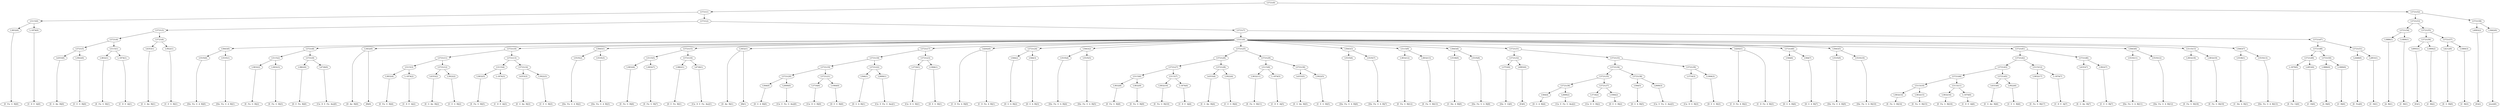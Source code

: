 digraph sample{
"L3832(0)"->"[E  Fis  G  B](0)"
"L-1874(0)"->"[C  D  E  A](0)"
"L5115(0)"->"L3832(0)"
"L5115(0)"->"L-1874(0)"
"L4353(0)"->"[E  G  Ais  B](0)"
"L3922(0)"->"[C  E  G  B](0)"
"L5721(5)"->"L4353(0)"
"L5721(5)"->"L3922(0)"
"L3832(1)"->"[E  Fis  G  B](1)"
"L-1874(1)"->"[C  D  E  A](1)"
"L5115(1)"->"L3832(1)"
"L5115(1)"->"L-1874(1)"
"L5721(4)"->"L5721(5)"
"L5721(4)"->"L5115(1)"
"L4353(1)"->"[E  G  Ais  B](1)"
"L3922(1)"->"[C  E  G  B](1)"
"L5721(6)"->"L4353(1)"
"L5721(6)"->"L3922(1)"
"L5721(3)"->"L5721(4)"
"L5721(3)"->"L5721(6)"
"L5535(0)"->"[Dis  Fis  G  A  B](0)"
"L5535(1)"->"[Dis  Fis  G  A  B](1)"
"L5643(0)"->"L5535(0)"
"L5643(0)"->"L5535(1)"
"L3832(2)"->"[E  Fis  G  B](2)"
"L3832(3)"->"[E  Fis  G  B](3)"
"L5115(2)"->"L3832(2)"
"L5115(2)"->"L3832(3)"
"L3862(0)"->"[D  E  Fis  B](0)"
"L4726(0)"->"[Cis  D  E  Fis  Ais](0)"
"L5721(9)"->"L3862(0)"
"L5721(9)"->"L4726(0)"
"L5721(8)"->"L5115(2)"
"L5721(8)"->"L5721(9)"
"L3452(0)"->"[D  Ais  B](0)"
"L3452(0)"->"[B](0)"
"L3832(4)"->"[E  Fis  G  B](4)"
"L-1874(2)"->"[C  D  E  A](2)"
"L5115(3)"->"L3832(4)"
"L5115(3)"->"L-1874(2)"
"L4353(2)"->"[E  G  Ais  B](2)"
"L3922(2)"->"[C  E  G  B](2)"
"L5721(12)"->"L4353(2)"
"L5721(12)"->"L3922(2)"
"L5721(11)"->"L5115(3)"
"L5721(11)"->"L5721(12)"
"L3832(5)"->"[E  Fis  G  B](5)"
"L-1874(3)"->"[C  D  E  A](3)"
"L5115(4)"->"L3832(5)"
"L5115(4)"->"L-1874(3)"
"L4353(3)"->"[E  G  Ais  B](3)"
"L3922(3)"->"[C  E  G  B](3)"
"L5721(14)"->"L4353(3)"
"L5721(14)"->"L3922(3)"
"L5721(13)"->"L5115(4)"
"L5721(13)"->"L5721(14)"
"L5721(10)"->"L5721(11)"
"L5721(10)"->"L5721(13)"
"L5535(2)"->"[Dis  Fis  G  A  B](2)"
"L5535(3)"->"[Dis  Fis  G  A  B](3)"
"L5643(1)"->"L5535(2)"
"L5643(1)"->"L5535(3)"
"L3832(6)"->"[E  Fis  G  B](6)"
"L3832(7)"->"[E  Fis  G  B](7)"
"L5115(5)"->"L3832(6)"
"L5115(5)"->"L3832(7)"
"L3862(1)"->"[D  E  Fis  B](1)"
"L4726(1)"->"[Cis  D  E  Fis  Ais](1)"
"L5721(16)"->"L3862(1)"
"L5721(16)"->"L4726(1)"
"L5721(15)"->"L5115(5)"
"L5721(15)"->"L5721(16)"
"L3452(1)"->"[D  Ais  B](1)"
"L3452(1)"->"[B](1)"
"L564(0)"->"[D  G  A  B](0)"
"L2600(0)"->"[Cis  E  Fis  G  Ais](0)"
"L5721(20)"->"L564(0)"
"L5721(20)"->"L2600(0)"
"L3716(0)"->"[Cis  D  G  B](0)"
"L1064(0)"->"[D  E  G  B](0)"
"L5721(21)"->"L3716(0)"
"L5721(21)"->"L1064(0)"
"L5721(19)"->"L5721(20)"
"L5721(19)"->"L5721(21)"
"L564(1)"->"[D  G  A  B](1)"
"L2600(1)"->"[Cis  E  Fis  G  Ais](1)"
"L5721(22)"->"L564(1)"
"L5721(22)"->"L2600(1)"
"L5721(18)"->"L5721(19)"
"L5721(18)"->"L5721(22)"
"L3716(1)"->"[Cis  D  G  B](1)"
"L1064(1)"->"[D  E  G  B](1)"
"L5721(23)"->"L3716(1)"
"L5721(23)"->"L1064(1)"
"L5721(17)"->"L5721(18)"
"L5721(17)"->"L5721(23)"
"L4202(0)"->"[C  D  Fis  A  B](0)"
"L4202(0)"->"[C  D  Fis  A  B](1)"
"L564(2)"->"[D  G  A  B](2)"
"L564(3)"->"[D  G  A  B](3)"
"L5721(24)"->"L564(2)"
"L5721(24)"->"L564(3)"
"L5535(4)"->"[Dis  Fis  G  A  B](4)"
"L5535(5)"->"[Dis  Fis  G  A  B](5)"
"L5643(2)"->"L5535(4)"
"L5643(2)"->"L5535(5)"
"L3832(8)"->"[E  Fis  G  B](8)"
"L3832(9)"->"[E  Fis  G  B](9)"
"L5115(6)"->"L3832(8)"
"L5115(6)"->"L3832(9)"
"L3832(10)"->"[E  Fis  G  B](10)"
"L-1874(4)"->"[C  D  E  A](4)"
"L5115(7)"->"L3832(10)"
"L5115(7)"->"L-1874(4)"
"L5721(27)"->"L5115(6)"
"L5721(27)"->"L5115(7)"
"L4353(4)"->"[E  G  Ais  B](4)"
"L3922(4)"->"[C  E  G  B](4)"
"L5721(28)"->"L4353(4)"
"L5721(28)"->"L3922(4)"
"L5721(26)"->"L5721(27)"
"L5721(26)"->"L5721(28)"
"L3832(11)"->"[E  Fis  G  B](11)"
"L-1874(5)"->"[C  D  E  A](5)"
"L5115(8)"->"L3832(11)"
"L5115(8)"->"L-1874(5)"
"L4353(5)"->"[E  G  Ais  B](5)"
"L3922(5)"->"[C  E  G  B](5)"
"L5721(30)"->"L4353(5)"
"L5721(30)"->"L3922(5)"
"L5721(29)"->"L5115(8)"
"L5721(29)"->"L5721(30)"
"L5721(25)"->"L5721(26)"
"L5721(25)"->"L5721(29)"
"L5535(6)"->"[Dis  Fis  G  A  B](6)"
"L5535(7)"->"[Dis  Fis  G  A  B](7)"
"L5643(3)"->"L5535(6)"
"L5643(3)"->"L5535(7)"
"L3832(12)"->"[E  Fis  G  B](12)"
"L3832(13)"->"[E  Fis  G  B](13)"
"L5115(9)"->"L3832(12)"
"L5115(9)"->"L3832(13)"
"L5536(0)"->"[C  Dis  A  B](0)"
"L5535(8)"->"[Dis  Fis  G  A  B](8)"
"L5643(4)"->"L5536(0)"
"L5643(4)"->"L5535(8)"
"L3753(0)"->"[Dis  E  G](0)"
"L4993(0)"->"[E](0)"
"L5721(32)"->"L3753(0)"
"L5721(32)"->"L4993(0)"
"L564(4)"->"[D  G  A  B](4)"
"L2600(2)"->"[Cis  E  Fis  G  Ais](2)"
"L5721(36)"->"L564(4)"
"L5721(36)"->"L2600(2)"
"L3716(2)"->"[Cis  D  G  B](2)"
"L1064(2)"->"[D  E  G  B](2)"
"L5721(37)"->"L3716(2)"
"L5721(37)"->"L1064(2)"
"L5721(35)"->"L5721(36)"
"L5721(35)"->"L5721(37)"
"L564(5)"->"[D  G  A  B](5)"
"L2600(3)"->"[Cis  E  Fis  G  Ais](3)"
"L5721(38)"->"L564(5)"
"L5721(38)"->"L2600(3)"
"L5721(34)"->"L5721(35)"
"L5721(34)"->"L5721(38)"
"L3716(3)"->"[Cis  D  G  B](3)"
"L1064(3)"->"[D  E  G  B](3)"
"L5721(39)"->"L3716(3)"
"L5721(39)"->"L1064(3)"
"L5721(33)"->"L5721(34)"
"L5721(33)"->"L5721(39)"
"L5721(31)"->"L5721(32)"
"L5721(31)"->"L5721(33)"
"L4202(1)"->"[C  D  Fis  A  B](2)"
"L4202(1)"->"[C  D  Fis  A  B](3)"
"L564(6)"->"[D  G  A  B](6)"
"L564(7)"->"[D  G  A  B](7)"
"L5721(40)"->"L564(6)"
"L5721(40)"->"L564(7)"
"L5535(9)"->"[Dis  Fis  G  A  B](9)"
"L5535(10)"->"[Dis  Fis  G  A  B](10)"
"L5643(5)"->"L5535(9)"
"L5643(5)"->"L5535(10)"
"L3832(14)"->"[E  Fis  G  B](14)"
"L3832(15)"->"[E  Fis  G  B](15)"
"L5115(10)"->"L3832(14)"
"L5115(10)"->"L3832(15)"
"L3832(16)"->"[E  Fis  G  B](16)"
"L-1874(6)"->"[C  D  E  A](6)"
"L5115(11)"->"L3832(16)"
"L5115(11)"->"L-1874(6)"
"L5721(44)"->"L5115(10)"
"L5721(44)"->"L5115(11)"
"L4353(6)"->"[E  G  Ais  B](6)"
"L3922(6)"->"[C  E  G  B](6)"
"L5721(45)"->"L4353(6)"
"L5721(45)"->"L3922(6)"
"L5721(43)"->"L5721(44)"
"L5721(43)"->"L5721(45)"
"L3832(17)"->"[E  Fis  G  B](17)"
"L-1874(7)"->"[C  D  E  A](7)"
"L5115(12)"->"L3832(17)"
"L5115(12)"->"L-1874(7)"
"L5721(42)"->"L5721(43)"
"L5721(42)"->"L5115(12)"
"L4353(7)"->"[E  G  Ais  B](7)"
"L3922(7)"->"[C  E  G  B](7)"
"L5721(46)"->"L4353(7)"
"L5721(46)"->"L3922(7)"
"L5721(41)"->"L5721(42)"
"L5721(41)"->"L5721(46)"
"L5535(11)"->"[Dis  Fis  G  A  B](11)"
"L5535(12)"->"[Dis  Fis  G  A  B](12)"
"L5643(6)"->"L5535(11)"
"L5643(6)"->"L5535(12)"
"L3832(18)"->"[E  Fis  G  B](18)"
"L3832(19)"->"[E  Fis  G  B](19)"
"L5115(13)"->"L3832(18)"
"L5115(13)"->"L3832(19)"
"L5536(1)"->"[C  Dis  A  B](1)"
"L5535(13)"->"[Dis  Fis  G  A  B](13)"
"L5643(7)"->"L5536(1)"
"L5643(7)"->"L5535(13)"
"L5311(0)"->"L5643(0)"
"L5311(0)"->"L5721(8)"
"L5311(0)"->"L3452(0)"
"L5311(0)"->"L5721(10)"
"L5311(0)"->"L5643(1)"
"L5311(0)"->"L5721(15)"
"L5311(0)"->"L3452(1)"
"L5311(0)"->"L5721(17)"
"L5311(0)"->"L4202(0)"
"L5311(0)"->"L5721(24)"
"L5311(0)"->"L5643(2)"
"L5311(0)"->"L5721(25)"
"L5311(0)"->"L5643(3)"
"L5311(0)"->"L5115(9)"
"L5311(0)"->"L5643(4)"
"L5311(0)"->"L5721(31)"
"L5311(0)"->"L4202(1)"
"L5311(0)"->"L5721(40)"
"L5311(0)"->"L5643(5)"
"L5311(0)"->"L5721(41)"
"L5311(0)"->"L5643(6)"
"L5311(0)"->"L5115(13)"
"L5311(0)"->"L5643(7)"
"L-1870(0)"->"[E  Fis  G](0)"
"L2853(0)"->"[C  D](0)"
"L5721(49)"->"L-1870(0)"
"L5721(49)"->"L2853(0)"
"L3886(0)"->"[A  B](0)"
"L1800(0)"->"[C  B](0)"
"L5721(50)"->"L3886(0)"
"L5721(50)"->"L1800(0)"
"L5721(48)"->"L5721(49)"
"L5721(48)"->"L5721(50)"
"L2448(0)"->"[E  Fis](0)"
"L2853(1)"->"[C  D](1)"
"L5721(51)"->"L2448(0)"
"L5721(51)"->"L2853(1)"
"L5721(47)"->"L5721(48)"
"L5721(47)"->"L5721(51)"
"L5721(7)"->"L5311(0)"
"L5721(7)"->"L5721(47)"
"L5721(2)"->"L5721(3)"
"L5721(2)"->"L5721(7)"
"L5721(1)"->"L5115(0)"
"L5721(1)"->"L5721(2)"
"L3886(1)"->"[A  B](1)"
"L1800(1)"->"[C  B](1)"
"L5721(54)"->"L3886(1)"
"L5721(54)"->"L1800(1)"
"L4993(1)"->"[E](1)"
"L1800(2)"->"[C  B](2)"
"L5721(56)"->"L4993(1)"
"L5721(56)"->"L1800(2)"
"L4212(0)"->"[E  G  B](0)"
"L1800(3)"->"[C  B](3)"
"L5721(57)"->"L4212(0)"
"L5721(57)"->"L1800(3)"
"L5721(55)"->"L5721(56)"
"L5721(55)"->"L5721(57)"
"L5721(53)"->"L5721(54)"
"L5721(53)"->"L5721(55)"
"L4993(2)"->"[E](2)"
"L3642(0)"->"[rest](0)"
"L5721(58)"->"L4993(2)"
"L5721(58)"->"L3642(0)"
"L5721(52)"->"L5721(53)"
"L5721(52)"->"L5721(58)"
"L5721(0)"->"L5721(1)"
"L5721(0)"->"L5721(52)"
{rank = min; "L5721(0)"}
{rank = same; "L5721(1)"; "L5721(52)";}
{rank = same; "L5115(0)"; "L5721(2)"; "L5721(53)"; "L5721(58)";}
{rank = same; "L3832(0)"; "L-1874(0)"; "L5721(3)"; "L5721(7)"; "L5721(54)"; "L5721(55)"; "L4993(2)"; "L3642(0)";}
{rank = same; "L5721(4)"; "L5721(6)"; "L5311(0)"; "L5721(47)"; "L3886(1)"; "L1800(1)"; "L5721(56)"; "L5721(57)";}
{rank = same; "L5721(5)"; "L5115(1)"; "L4353(1)"; "L3922(1)"; "L5643(0)"; "L5721(8)"; "L3452(0)"; "L5721(10)"; "L5643(1)"; "L5721(15)"; "L3452(1)"; "L5721(17)"; "L4202(0)"; "L5721(24)"; "L5643(2)"; "L5721(25)"; "L5643(3)"; "L5115(9)"; "L5643(4)"; "L5721(31)"; "L4202(1)"; "L5721(40)"; "L5643(5)"; "L5721(41)"; "L5643(6)"; "L5115(13)"; "L5643(7)"; "L5721(48)"; "L5721(51)"; "L4993(1)"; "L1800(2)"; "L4212(0)"; "L1800(3)";}
{rank = same; "L4353(0)"; "L3922(0)"; "L3832(1)"; "L-1874(1)"; "L5535(0)"; "L5535(1)"; "L5115(2)"; "L5721(9)"; "L5721(11)"; "L5721(13)"; "L5535(2)"; "L5535(3)"; "L5115(5)"; "L5721(16)"; "L5721(18)"; "L5721(23)"; "L564(2)"; "L564(3)"; "L5535(4)"; "L5535(5)"; "L5721(26)"; "L5721(29)"; "L5535(6)"; "L5535(7)"; "L3832(12)"; "L3832(13)"; "L5536(0)"; "L5535(8)"; "L5721(32)"; "L5721(33)"; "L564(6)"; "L564(7)"; "L5535(9)"; "L5535(10)"; "L5721(42)"; "L5721(46)"; "L5535(11)"; "L5535(12)"; "L3832(18)"; "L3832(19)"; "L5536(1)"; "L5535(13)"; "L5721(49)"; "L5721(50)"; "L2448(0)"; "L2853(1)";}
{rank = same; "L3832(2)"; "L3832(3)"; "L3862(0)"; "L4726(0)"; "L5115(3)"; "L5721(12)"; "L5115(4)"; "L5721(14)"; "L3832(6)"; "L3832(7)"; "L3862(1)"; "L4726(1)"; "L5721(19)"; "L5721(22)"; "L3716(1)"; "L1064(1)"; "L5721(27)"; "L5721(28)"; "L5115(8)"; "L5721(30)"; "L3753(0)"; "L4993(0)"; "L5721(34)"; "L5721(39)"; "L5721(43)"; "L5115(12)"; "L4353(7)"; "L3922(7)"; "L-1870(0)"; "L2853(0)"; "L3886(0)"; "L1800(0)";}
{rank = same; "L3832(4)"; "L-1874(2)"; "L4353(2)"; "L3922(2)"; "L3832(5)"; "L-1874(3)"; "L4353(3)"; "L3922(3)"; "L5721(20)"; "L5721(21)"; "L564(1)"; "L2600(1)"; "L5115(6)"; "L5115(7)"; "L4353(4)"; "L3922(4)"; "L3832(11)"; "L-1874(5)"; "L4353(5)"; "L3922(5)"; "L5721(35)"; "L5721(38)"; "L3716(3)"; "L1064(3)"; "L5721(44)"; "L5721(45)"; "L3832(17)"; "L-1874(7)";}
{rank = same; "L564(0)"; "L2600(0)"; "L3716(0)"; "L1064(0)"; "L3832(8)"; "L3832(9)"; "L3832(10)"; "L-1874(4)"; "L5721(36)"; "L5721(37)"; "L564(5)"; "L2600(3)"; "L5115(10)"; "L5115(11)"; "L4353(6)"; "L3922(6)";}
{rank = same; "L564(4)"; "L2600(2)"; "L3716(2)"; "L1064(2)"; "L3832(14)"; "L3832(15)"; "L3832(16)"; "L-1874(6)";}
{rank = max; "[A  B](0)"; "[A  B](1)"; "[B](0)"; "[B](1)"; "[C  B](0)"; "[C  B](1)"; "[C  B](2)"; "[C  B](3)"; "[C  D  E  A](0)"; "[C  D  E  A](1)"; "[C  D  E  A](2)"; "[C  D  E  A](3)"; "[C  D  E  A](4)"; "[C  D  E  A](5)"; "[C  D  E  A](6)"; "[C  D  E  A](7)"; "[C  D  Fis  A  B](0)"; "[C  D  Fis  A  B](1)"; "[C  D  Fis  A  B](2)"; "[C  D  Fis  A  B](3)"; "[C  D](0)"; "[C  D](1)"; "[C  Dis  A  B](0)"; "[C  Dis  A  B](1)"; "[C  E  G  B](0)"; "[C  E  G  B](1)"; "[C  E  G  B](2)"; "[C  E  G  B](3)"; "[C  E  G  B](4)"; "[C  E  G  B](5)"; "[C  E  G  B](6)"; "[C  E  G  B](7)"; "[Cis  D  E  Fis  Ais](0)"; "[Cis  D  E  Fis  Ais](1)"; "[Cis  D  G  B](0)"; "[Cis  D  G  B](1)"; "[Cis  D  G  B](2)"; "[Cis  D  G  B](3)"; "[Cis  E  Fis  G  Ais](0)"; "[Cis  E  Fis  G  Ais](1)"; "[Cis  E  Fis  G  Ais](2)"; "[Cis  E  Fis  G  Ais](3)"; "[D  Ais  B](0)"; "[D  Ais  B](1)"; "[D  E  Fis  B](0)"; "[D  E  Fis  B](1)"; "[D  E  G  B](0)"; "[D  E  G  B](1)"; "[D  E  G  B](2)"; "[D  E  G  B](3)"; "[D  G  A  B](0)"; "[D  G  A  B](1)"; "[D  G  A  B](2)"; "[D  G  A  B](3)"; "[D  G  A  B](4)"; "[D  G  A  B](5)"; "[D  G  A  B](6)"; "[D  G  A  B](7)"; "[Dis  E  G](0)"; "[Dis  Fis  G  A  B](0)"; "[Dis  Fis  G  A  B](1)"; "[Dis  Fis  G  A  B](10)"; "[Dis  Fis  G  A  B](11)"; "[Dis  Fis  G  A  B](12)"; "[Dis  Fis  G  A  B](13)"; "[Dis  Fis  G  A  B](2)"; "[Dis  Fis  G  A  B](3)"; "[Dis  Fis  G  A  B](4)"; "[Dis  Fis  G  A  B](5)"; "[Dis  Fis  G  A  B](6)"; "[Dis  Fis  G  A  B](7)"; "[Dis  Fis  G  A  B](8)"; "[Dis  Fis  G  A  B](9)"; "[E  Fis  G  B](0)"; "[E  Fis  G  B](1)"; "[E  Fis  G  B](10)"; "[E  Fis  G  B](11)"; "[E  Fis  G  B](12)"; "[E  Fis  G  B](13)"; "[E  Fis  G  B](14)"; "[E  Fis  G  B](15)"; "[E  Fis  G  B](16)"; "[E  Fis  G  B](17)"; "[E  Fis  G  B](18)"; "[E  Fis  G  B](19)"; "[E  Fis  G  B](2)"; "[E  Fis  G  B](3)"; "[E  Fis  G  B](4)"; "[E  Fis  G  B](5)"; "[E  Fis  G  B](6)"; "[E  Fis  G  B](7)"; "[E  Fis  G  B](8)"; "[E  Fis  G  B](9)"; "[E  Fis  G](0)"; "[E  Fis](0)"; "[E  G  Ais  B](0)"; "[E  G  Ais  B](1)"; "[E  G  Ais  B](2)"; "[E  G  Ais  B](3)"; "[E  G  Ais  B](4)"; "[E  G  Ais  B](5)"; "[E  G  Ais  B](6)"; "[E  G  Ais  B](7)"; "[E  G  B](0)"; "[E](0)"; "[E](1)"; "[E](2)"; "[rest](0)";}
}